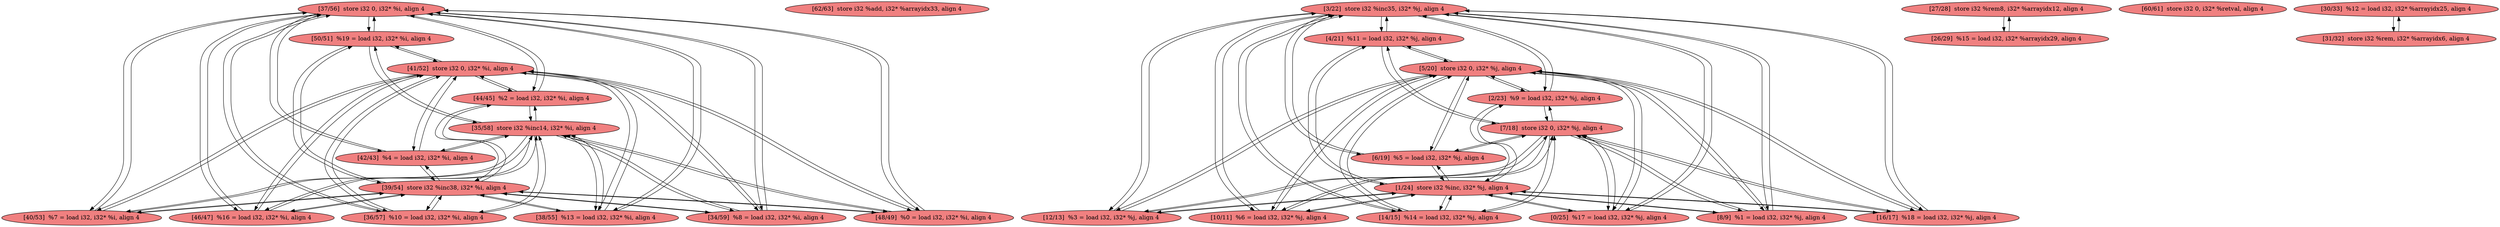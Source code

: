 
digraph G {


node63 [fillcolor=lightcoral,label="[37/56]  store i32 0, i32* %i, align 4",shape=ellipse,style=filled ]
node62 [fillcolor=lightcoral,label="[62/63]  store i32 %add, i32* %arrayidx33, align 4",shape=ellipse,style=filled ]
node61 [fillcolor=lightcoral,label="[3/22]  store i32 %inc35, i32* %j, align 4",shape=ellipse,style=filled ]
node60 [fillcolor=lightcoral,label="[39/54]  store i32 %inc38, i32* %i, align 4",shape=ellipse,style=filled ]
node58 [fillcolor=lightcoral,label="[35/58]  store i32 %inc14, i32* %i, align 4",shape=ellipse,style=filled ]
node57 [fillcolor=lightcoral,label="[4/21]  %11 = load i32, i32* %j, align 4",shape=ellipse,style=filled ]
node56 [fillcolor=lightcoral,label="[50/51]  %19 = load i32, i32* %i, align 4",shape=ellipse,style=filled ]
node59 [fillcolor=lightcoral,label="[1/24]  store i32 %inc, i32* %j, align 4",shape=ellipse,style=filled ]
node53 [fillcolor=lightcoral,label="[40/53]  %7 = load i32, i32* %i, align 4",shape=ellipse,style=filled ]
node52 [fillcolor=lightcoral,label="[27/28]  store i32 %rem8, i32* %arrayidx12, align 4",shape=ellipse,style=filled ]
node51 [fillcolor=lightcoral,label="[12/13]  %3 = load i32, i32* %j, align 4",shape=ellipse,style=filled ]
node48 [fillcolor=lightcoral,label="[10/11]  %6 = load i32, i32* %j, align 4",shape=ellipse,style=filled ]
node49 [fillcolor=lightcoral,label="[46/47]  %16 = load i32, i32* %i, align 4",shape=ellipse,style=filled ]
node35 [fillcolor=lightcoral,label="[14/15]  %14 = load i32, i32* %j, align 4",shape=ellipse,style=filled ]
node45 [fillcolor=lightcoral,label="[60/61]  store i32 0, i32* %retval, align 4",shape=ellipse,style=filled ]
node50 [fillcolor=lightcoral,label="[36/57]  %10 = load i32, i32* %i, align 4",shape=ellipse,style=filled ]
node34 [fillcolor=lightcoral,label="[26/29]  %15 = load i32, i32* %arrayidx29, align 4",shape=ellipse,style=filled ]
node32 [fillcolor=lightcoral,label="[0/25]  %17 = load i32, i32* %j, align 4",shape=ellipse,style=filled ]
node38 [fillcolor=lightcoral,label="[8/9]  %1 = load i32, i32* %j, align 4",shape=ellipse,style=filled ]
node36 [fillcolor=lightcoral,label="[30/33]  %12 = load i32, i32* %arrayidx25, align 4",shape=ellipse,style=filled ]
node47 [fillcolor=lightcoral,label="[7/18]  store i32 0, i32* %j, align 4",shape=ellipse,style=filled ]
node33 [fillcolor=lightcoral,label="[16/17]  %18 = load i32, i32* %j, align 4",shape=ellipse,style=filled ]
node54 [fillcolor=lightcoral,label="[38/55]  %13 = load i32, i32* %i, align 4",shape=ellipse,style=filled ]
node40 [fillcolor=lightcoral,label="[5/20]  store i32 0, i32* %j, align 4",shape=ellipse,style=filled ]
node39 [fillcolor=lightcoral,label="[6/19]  %5 = load i32, i32* %j, align 4",shape=ellipse,style=filled ]
node44 [fillcolor=lightcoral,label="[2/23]  %9 = load i32, i32* %j, align 4",shape=ellipse,style=filled ]
node37 [fillcolor=lightcoral,label="[34/59]  %8 = load i32, i32* %i, align 4",shape=ellipse,style=filled ]
node41 [fillcolor=lightcoral,label="[48/49]  %0 = load i32, i32* %i, align 4",shape=ellipse,style=filled ]
node43 [fillcolor=lightcoral,label="[42/43]  %4 = load i32, i32* %i, align 4",shape=ellipse,style=filled ]
node42 [fillcolor=lightcoral,label="[44/45]  %2 = load i32, i32* %i, align 4",shape=ellipse,style=filled ]
node55 [fillcolor=lightcoral,label="[31/32]  store i32 %rem, i32* %arrayidx6, align 4",shape=ellipse,style=filled ]
node46 [fillcolor=lightcoral,label="[41/52]  store i32 0, i32* %i, align 4",shape=ellipse,style=filled ]

node63->node54 [ ]
node47->node57 [ ]
node54->node63 [ ]
node63->node37 [ ]
node63->node56 [ ]
node58->node54 [ ]
node59->node35 [ ]
node54->node46 [ ]
node57->node59 [ ]
node56->node58 [ ]
node48->node61 [ ]
node59->node48 [ ]
node34->node52 [ ]
node39->node61 [ ]
node59->node38 [ ]
node59->node44 [ ]
node38->node59 [ ]
node54->node58 [ ]
node47->node39 [ ]
node59->node39 [ ]
node39->node59 [ ]
node43->node60 [ ]
node48->node47 [ ]
node35->node59 [ ]
node47->node48 [ ]
node53->node60 [ ]
node40->node35 [ ]
node35->node40 [ ]
node60->node53 [ ]
node47->node32 [ ]
node60->node41 [ ]
node49->node63 [ ]
node41->node58 [ ]
node51->node47 [ ]
node47->node51 [ ]
node51->node61 [ ]
node63->node42 [ ]
node59->node51 [ ]
node42->node63 [ ]
node40->node32 [ ]
node46->node49 [ ]
node51->node59 [ ]
node61->node39 [ ]
node61->node38 [ ]
node38->node47 [ ]
node37->node60 [ ]
node49->node60 [ ]
node43->node58 [ ]
node60->node37 [ ]
node40->node57 [ ]
node46->node37 [ ]
node60->node42 [ ]
node47->node35 [ ]
node47->node33 [ ]
node52->node34 [ ]
node58->node50 [ ]
node63->node41 [ ]
node33->node47 [ ]
node44->node47 [ ]
node60->node50 [ ]
node37->node46 [ ]
node38->node61 [ ]
node48->node59 [ ]
node61->node35 [ ]
node43->node63 [ ]
node61->node33 [ ]
node58->node37 [ ]
node56->node63 [ ]
node32->node47 [ ]
node61->node51 [ ]
node57->node61 [ ]
node40->node48 [ ]
node35->node61 [ ]
node32->node61 [ ]
node53->node46 [ ]
node46->node43 [ ]
node33->node61 [ ]
node56->node46 [ ]
node60->node43 [ ]
node40->node39 [ ]
node35->node47 [ ]
node59->node57 [ ]
node40->node38 [ ]
node47->node38 [ ]
node39->node40 [ ]
node59->node33 [ ]
node61->node57 [ ]
node58->node56 [ ]
node61->node48 [ ]
node63->node53 [ ]
node50->node60 [ ]
node32->node59 [ ]
node33->node40 [ ]
node58->node42 [ ]
node42->node58 [ ]
node60->node54 [ ]
node49->node58 [ ]
node61->node44 [ ]
node37->node63 [ ]
node37->node58 [ ]
node38->node40 [ ]
node44->node61 [ ]
node40->node33 [ ]
node53->node58 [ ]
node41->node60 [ ]
node32->node40 [ ]
node41->node63 [ ]
node44->node40 [ ]
node40->node44 [ ]
node42->node46 [ ]
node50->node63 [ ]
node54->node60 [ ]
node55->node36 [ ]
node51->node40 [ ]
node46->node42 [ ]
node50->node58 [ ]
node58->node41 [ ]
node60->node56 [ ]
node56->node60 [ ]
node48->node40 [ ]
node63->node50 [ ]
node44->node59 [ ]
node36->node55 [ ]
node46->node53 [ ]
node57->node40 [ ]
node49->node46 [ ]
node39->node47 [ ]
node58->node43 [ ]
node43->node46 [ ]
node40->node51 [ ]
node57->node47 [ ]
node53->node63 [ ]
node46->node56 [ ]
node61->node32 [ ]
node50->node46 [ ]
node46->node50 [ ]
node60->node49 [ ]
node46->node41 [ ]
node59->node32 [ ]
node63->node43 [ ]
node58->node53 [ ]
node41->node46 [ ]
node42->node60 [ ]
node33->node59 [ ]
node46->node54 [ ]
node63->node49 [ ]
node47->node44 [ ]
node58->node49 [ ]


}

